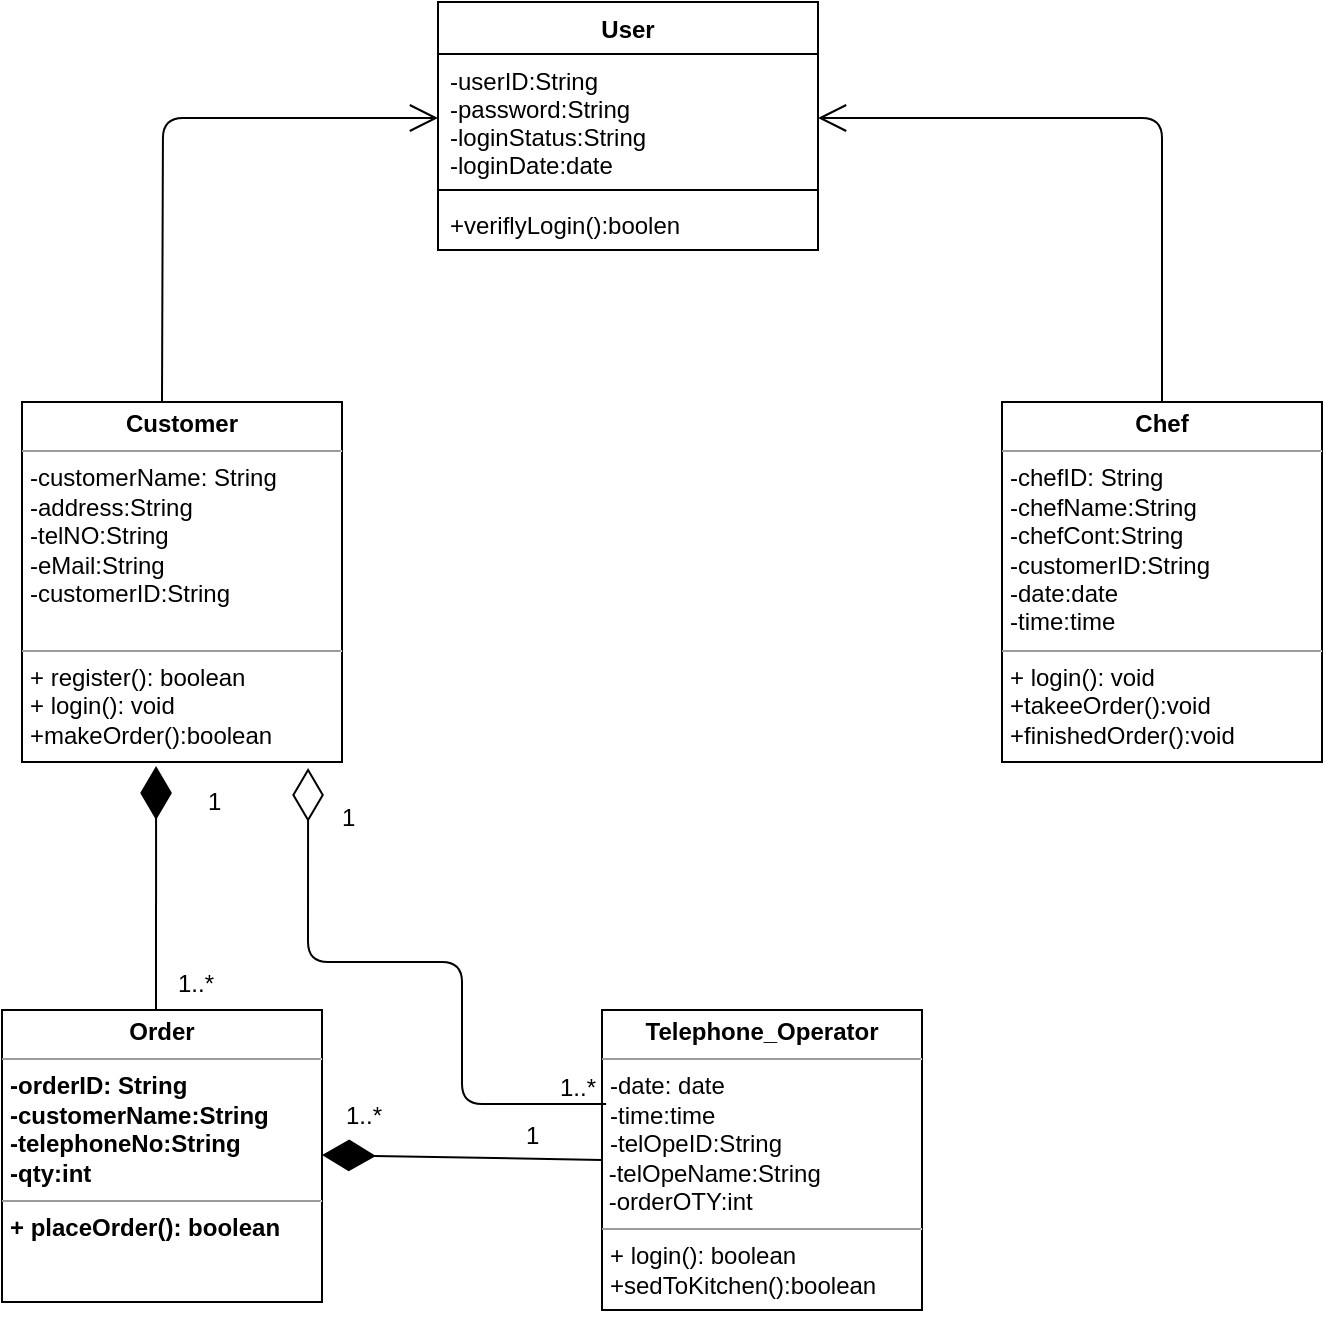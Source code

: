 <mxfile version="10.9.6" type="device"><diagram id="n8EVax6jHvPJpfB7u0YC" name="Page-1"><mxGraphModel dx="868" dy="451" grid="1" gridSize="10" guides="1" tooltips="1" connect="1" arrows="1" fold="1" page="1" pageScale="1" pageWidth="827" pageHeight="1169" math="0" shadow="0"><root><mxCell id="0"/><mxCell id="1" parent="0"/><mxCell id="rOf0GrfdKiM2s2mln-xx-1" value="User" style="swimlane;fontStyle=1;align=center;verticalAlign=top;childLayout=stackLayout;horizontal=1;startSize=26;horizontalStack=0;resizeParent=1;resizeParentMax=0;resizeLast=0;collapsible=1;marginBottom=0;" vertex="1" parent="1"><mxGeometry x="318" y="80" width="190" height="124" as="geometry"/></mxCell><mxCell id="rOf0GrfdKiM2s2mln-xx-2" value="-userID:String&#10;-password:String&#10;-loginStatus:String&#10;-loginDate:date" style="text;strokeColor=none;fillColor=none;align=left;verticalAlign=top;spacingLeft=4;spacingRight=4;overflow=hidden;rotatable=0;points=[[0,0.5],[1,0.5]];portConstraint=eastwest;" vertex="1" parent="rOf0GrfdKiM2s2mln-xx-1"><mxGeometry y="26" width="190" height="64" as="geometry"/></mxCell><mxCell id="rOf0GrfdKiM2s2mln-xx-3" value="" style="line;strokeWidth=1;fillColor=none;align=left;verticalAlign=middle;spacingTop=-1;spacingLeft=3;spacingRight=3;rotatable=0;labelPosition=right;points=[];portConstraint=eastwest;" vertex="1" parent="rOf0GrfdKiM2s2mln-xx-1"><mxGeometry y="90" width="190" height="8" as="geometry"/></mxCell><mxCell id="rOf0GrfdKiM2s2mln-xx-4" value="+veriflyLogin():boolen" style="text;strokeColor=none;fillColor=none;align=left;verticalAlign=top;spacingLeft=4;spacingRight=4;overflow=hidden;rotatable=0;points=[[0,0.5],[1,0.5]];portConstraint=eastwest;" vertex="1" parent="rOf0GrfdKiM2s2mln-xx-1"><mxGeometry y="98" width="190" height="26" as="geometry"/></mxCell><mxCell id="rOf0GrfdKiM2s2mln-xx-8" value="" style="endArrow=open;endFill=1;endSize=12;html=1;edgeStyle=orthogonalEdgeStyle;entryX=0;entryY=0.5;entryDx=0;entryDy=0;" edge="1" parent="1" target="rOf0GrfdKiM2s2mln-xx-2"><mxGeometry width="160" relative="1" as="geometry"><mxPoint x="180" y="280" as="sourcePoint"/><mxPoint x="170" y="260" as="targetPoint"/></mxGeometry></mxCell><mxCell id="rOf0GrfdKiM2s2mln-xx-9" value="" style="endArrow=open;endFill=1;endSize=12;html=1;edgeStyle=orthogonalEdgeStyle;entryX=1;entryY=0.5;entryDx=0;entryDy=0;" edge="1" parent="1" target="rOf0GrfdKiM2s2mln-xx-2"><mxGeometry width="160" relative="1" as="geometry"><mxPoint x="680" y="280" as="sourcePoint"/><mxPoint x="678" y="120" as="targetPoint"/><Array as="points"><mxPoint x="680" y="138"/></Array></mxGeometry></mxCell><mxCell id="rOf0GrfdKiM2s2mln-xx-10" value="&lt;p style=&quot;margin: 0px ; margin-top: 4px ; text-align: center&quot;&gt;&lt;b&gt;Customer&lt;/b&gt;&lt;/p&gt;&lt;hr size=&quot;1&quot;&gt;&lt;p style=&quot;margin: 0px ; margin-left: 4px&quot;&gt;-customerName: String&lt;/p&gt;&lt;p style=&quot;margin: 0px ; margin-left: 4px&quot;&gt;-address:String&lt;/p&gt;&lt;p style=&quot;margin: 0px ; margin-left: 4px&quot;&gt;-telNO:String&lt;/p&gt;&lt;p style=&quot;margin: 0px ; margin-left: 4px&quot;&gt;-eMail:String&lt;/p&gt;&lt;p style=&quot;margin: 0px ; margin-left: 4px&quot;&gt;-customerID:String&lt;/p&gt;&lt;p style=&quot;margin: 0px ; margin-left: 4px&quot;&gt;&lt;br&gt;&lt;/p&gt;&lt;hr size=&quot;1&quot;&gt;&lt;p style=&quot;margin: 0px ; margin-left: 4px&quot;&gt;+ register(): boolean&lt;/p&gt;&lt;p style=&quot;margin: 0px ; margin-left: 4px&quot;&gt;+ login(): void&lt;br&gt;&lt;/p&gt;&lt;p style=&quot;margin: 0px ; margin-left: 4px&quot;&gt;+makeOrder():boolean&lt;/p&gt;" style="verticalAlign=top;align=left;overflow=fill;fontSize=12;fontFamily=Helvetica;html=1;" vertex="1" parent="1"><mxGeometry x="110" y="280" width="160" height="180" as="geometry"/></mxCell><mxCell id="rOf0GrfdKiM2s2mln-xx-11" value="&lt;p style=&quot;margin: 0px ; margin-top: 4px ; text-align: center&quot;&gt;&lt;b&gt;Chef&lt;/b&gt;&lt;/p&gt;&lt;hr size=&quot;1&quot;&gt;&lt;p style=&quot;margin: 0px ; margin-left: 4px&quot;&gt;-chefID: String&lt;/p&gt;&lt;p style=&quot;margin: 0px ; margin-left: 4px&quot;&gt;-chefName:String&lt;/p&gt;&lt;p style=&quot;margin: 0px ; margin-left: 4px&quot;&gt;-chefCont:String&lt;/p&gt;&lt;p style=&quot;margin: 0px ; margin-left: 4px&quot;&gt;-customerID:String&lt;/p&gt;&lt;p style=&quot;margin: 0px ; margin-left: 4px&quot;&gt;-date:date&lt;/p&gt;&lt;p style=&quot;margin: 0px ; margin-left: 4px&quot;&gt;-time:time&lt;/p&gt;&lt;hr size=&quot;1&quot;&gt;&lt;p style=&quot;margin: 0px ; margin-left: 4px&quot;&gt;&lt;span&gt;+ login(): void&lt;/span&gt;&lt;/p&gt;&lt;p style=&quot;margin: 0px ; margin-left: 4px&quot;&gt;+takeeOrder():void&lt;/p&gt;&lt;p style=&quot;margin: 0px ; margin-left: 4px&quot;&gt;+finishedOrder():void&lt;br&gt;&lt;/p&gt;" style="verticalAlign=top;align=left;overflow=fill;fontSize=12;fontFamily=Helvetica;html=1;" vertex="1" parent="1"><mxGeometry x="600" y="280" width="160" height="180" as="geometry"/></mxCell><mxCell id="rOf0GrfdKiM2s2mln-xx-13" value="&lt;p style=&quot;margin: 0px ; margin-top: 4px ; text-align: center&quot;&gt;&lt;span&gt;Order&lt;/span&gt;&lt;/p&gt;&lt;hr size=&quot;1&quot;&gt;&lt;p style=&quot;margin: 0px ; margin-left: 4px&quot;&gt;-orderID: String&lt;/p&gt;&lt;p style=&quot;margin: 0px ; margin-left: 4px&quot;&gt;-customerName:String&lt;/p&gt;&lt;p style=&quot;margin: 0px ; margin-left: 4px&quot;&gt;-telephoneNo:String&lt;/p&gt;&lt;p style=&quot;margin: 0px ; margin-left: 4px&quot;&gt;-qty:int&lt;/p&gt;&lt;hr size=&quot;1&quot;&gt;&lt;p style=&quot;margin: 0px ; margin-left: 4px&quot;&gt;&lt;span&gt;+ placeOrder(): boolean&lt;/span&gt;&lt;/p&gt;" style="verticalAlign=top;align=left;overflow=fill;fontSize=12;fontFamily=Helvetica;html=1;fontStyle=1" vertex="1" parent="1"><mxGeometry x="100" y="584" width="160" height="146" as="geometry"/></mxCell><mxCell id="rOf0GrfdKiM2s2mln-xx-14" value="" style="endArrow=diamondThin;endFill=1;endSize=24;html=1;entryX=0.419;entryY=1.011;entryDx=0;entryDy=0;entryPerimeter=0;" edge="1" parent="1" target="rOf0GrfdKiM2s2mln-xx-10"><mxGeometry width="160" relative="1" as="geometry"><mxPoint x="177" y="584" as="sourcePoint"/><mxPoint x="310" y="520" as="targetPoint"/></mxGeometry></mxCell><mxCell id="rOf0GrfdKiM2s2mln-xx-15" value="1" style="text;html=1;resizable=0;points=[];autosize=1;align=left;verticalAlign=top;spacingTop=-4;" vertex="1" parent="1"><mxGeometry x="201" y="470" width="20" height="20" as="geometry"/></mxCell><mxCell id="rOf0GrfdKiM2s2mln-xx-17" value="1..*" style="text;html=1;resizable=0;points=[];autosize=1;align=left;verticalAlign=top;spacingTop=-4;" vertex="1" parent="1"><mxGeometry x="186" y="561" width="30" height="20" as="geometry"/></mxCell><mxCell id="rOf0GrfdKiM2s2mln-xx-19" value="" style="endArrow=diamondThin;endFill=1;endSize=24;html=1;exitX=0;exitY=0.5;exitDx=0;exitDy=0;" edge="1" parent="1" source="rOf0GrfdKiM2s2mln-xx-24"><mxGeometry width="160" relative="1" as="geometry"><mxPoint x="389" y="656.5" as="sourcePoint"/><mxPoint x="260" y="656.5" as="targetPoint"/></mxGeometry></mxCell><mxCell id="rOf0GrfdKiM2s2mln-xx-20" value="1" style="text;html=1;resizable=0;points=[];autosize=1;align=left;verticalAlign=top;spacingTop=-4;" vertex="1" parent="1"><mxGeometry x="360" y="637" width="20" height="20" as="geometry"/></mxCell><mxCell id="rOf0GrfdKiM2s2mln-xx-21" value="1..*" style="text;html=1;resizable=0;points=[];autosize=1;align=left;verticalAlign=top;spacingTop=-4;" vertex="1" parent="1"><mxGeometry x="270" y="627" width="30" height="20" as="geometry"/></mxCell><mxCell id="rOf0GrfdKiM2s2mln-xx-24" value="&lt;p style=&quot;margin: 0px ; margin-top: 4px ; text-align: center&quot;&gt;&lt;b&gt;Telephone_Operator&lt;/b&gt;&lt;/p&gt;&lt;hr size=&quot;1&quot;&gt;&lt;p style=&quot;margin: 0px 0px 0px 4px&quot;&gt;-date: date&lt;/p&gt;&lt;p style=&quot;margin: 0px ; margin-left: 4px&quot;&gt;&lt;span&gt;-time:time&lt;/span&gt;&lt;br&gt;&lt;/p&gt;&lt;p style=&quot;margin: 0px 0px 0px 4px&quot;&gt;-telOpeID:String&lt;/p&gt;&amp;nbsp;-telOpeName:String&lt;br&gt;&amp;nbsp;-orderOTY:int&lt;br&gt;&lt;hr size=&quot;1&quot;&gt;&lt;p style=&quot;margin: 0px ; margin-left: 4px&quot;&gt;&lt;span&gt;+ login(): boolean&lt;/span&gt;&lt;/p&gt;&lt;p style=&quot;margin: 0px ; margin-left: 4px&quot;&gt;&lt;span&gt;+sedToKitchen():boolean&lt;/span&gt;&lt;/p&gt;" style="verticalAlign=top;align=left;overflow=fill;fontSize=12;fontFamily=Helvetica;html=1;" vertex="1" parent="1"><mxGeometry x="400" y="584" width="160" height="150" as="geometry"/></mxCell><mxCell id="rOf0GrfdKiM2s2mln-xx-25" style="edgeStyle=orthogonalEdgeStyle;rounded=0;orthogonalLoop=1;jettySize=auto;html=1;exitX=0.5;exitY=1;exitDx=0;exitDy=0;" edge="1" parent="1" source="rOf0GrfdKiM2s2mln-xx-13" target="rOf0GrfdKiM2s2mln-xx-13"><mxGeometry relative="1" as="geometry"/></mxCell><mxCell id="rOf0GrfdKiM2s2mln-xx-29" value="" style="endArrow=diamondThin;endFill=0;endSize=24;html=1;entryX=0.894;entryY=1.017;entryDx=0;entryDy=0;entryPerimeter=0;edgeStyle=orthogonalEdgeStyle;exitX=0.013;exitY=0.313;exitDx=0;exitDy=0;exitPerimeter=0;" edge="1" parent="1" source="rOf0GrfdKiM2s2mln-xx-24" target="rOf0GrfdKiM2s2mln-xx-10"><mxGeometry width="160" relative="1" as="geometry"><mxPoint x="370" y="616" as="sourcePoint"/><mxPoint x="440" y="530" as="targetPoint"/><Array as="points"><mxPoint x="330" y="631"/><mxPoint x="330" y="560"/><mxPoint x="253" y="560"/></Array></mxGeometry></mxCell><mxCell id="rOf0GrfdKiM2s2mln-xx-32" value="1..*" style="text;html=1;resizable=0;points=[];autosize=1;align=left;verticalAlign=top;spacingTop=-4;" vertex="1" parent="1"><mxGeometry x="377" y="613" width="30" height="20" as="geometry"/></mxCell><mxCell id="rOf0GrfdKiM2s2mln-xx-33" value="1" style="text;html=1;resizable=0;points=[];autosize=1;align=left;verticalAlign=top;spacingTop=-4;" vertex="1" parent="1"><mxGeometry x="268" y="478" width="20" height="20" as="geometry"/></mxCell></root></mxGraphModel></diagram></mxfile>